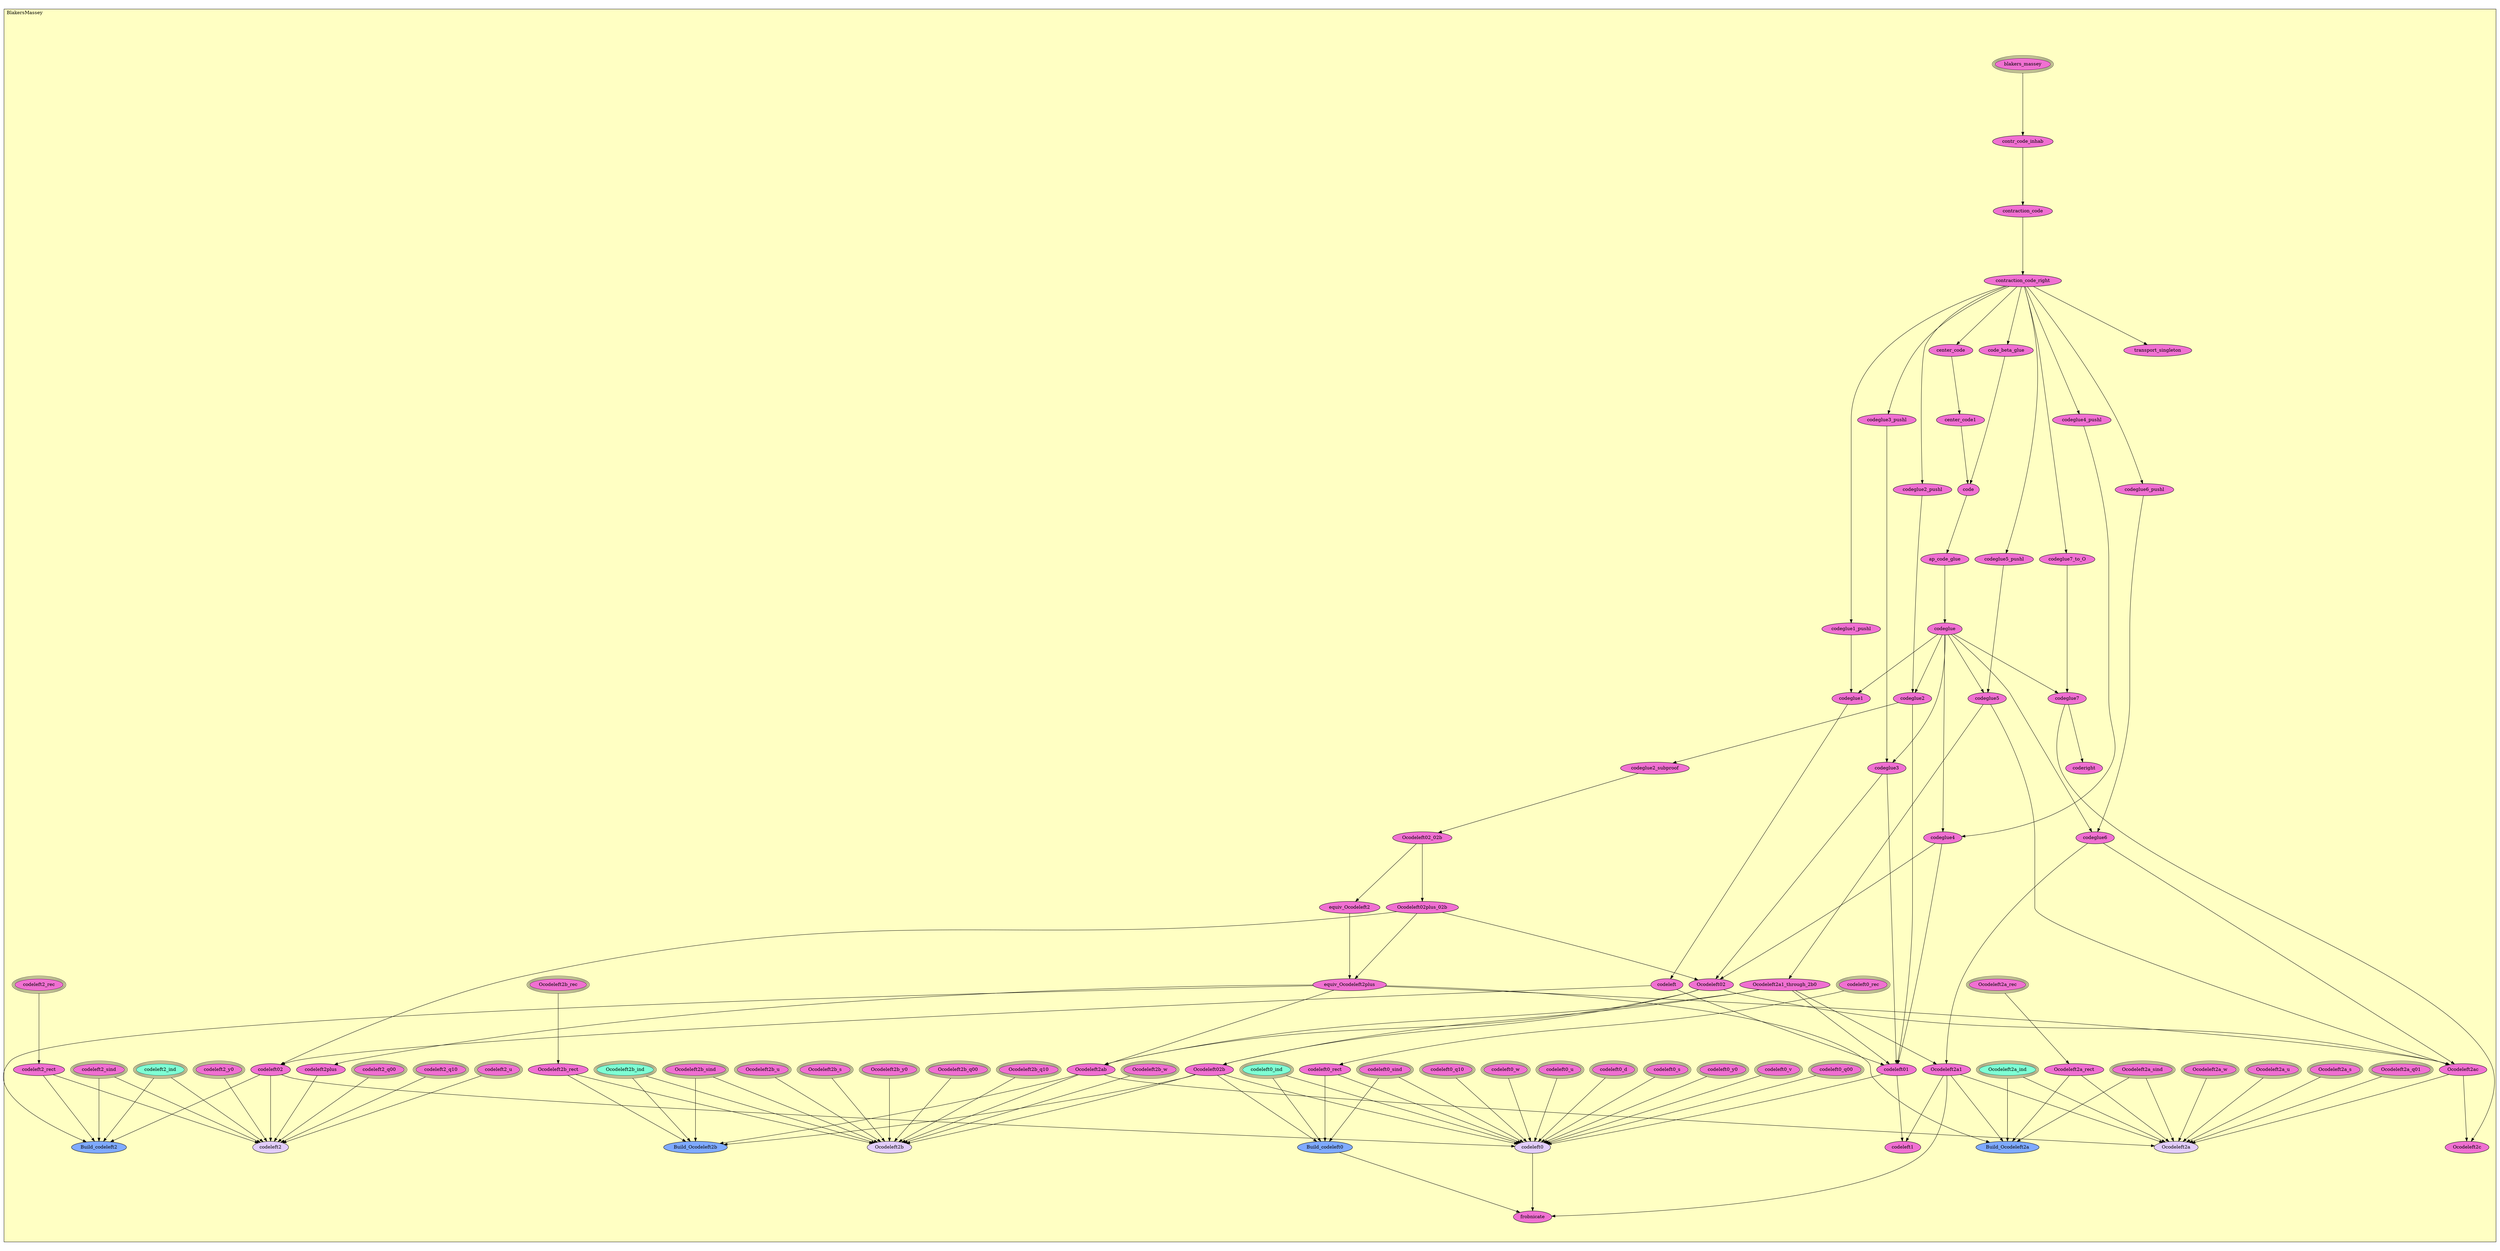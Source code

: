 digraph HoTT_Homotopy_BlakersMassey {
  graph [ratio=0.5]
  node [style=filled]
BlakersMassey_blakers_massey [label="blakers_massey", URL=<BlakersMassey.html#blakers_massey>, peripheries=3, fillcolor="#F070D1"] ;
BlakersMassey_contr_code_inhab [label="contr_code_inhab", URL=<BlakersMassey.html#contr_code_inhab>, fillcolor="#F070D1"] ;
BlakersMassey_contraction_code [label="contraction_code", URL=<BlakersMassey.html#contraction_code>, fillcolor="#F070D1"] ;
BlakersMassey_contraction_code_right [label="contraction_code_right", URL=<BlakersMassey.html#contraction_code_right>, fillcolor="#F070D1"] ;
BlakersMassey_center_code [label="center_code", URL=<BlakersMassey.html#center_code>, fillcolor="#F070D1"] ;
BlakersMassey_center_code1 [label="center_code1", URL=<BlakersMassey.html#center_code1>, fillcolor="#F070D1"] ;
BlakersMassey_code_beta_glue [label="code_beta_glue", URL=<BlakersMassey.html#code_beta_glue>, fillcolor="#F070D1"] ;
BlakersMassey_code [label="code", URL=<BlakersMassey.html#code>, fillcolor="#F070D1"] ;
BlakersMassey_ap_code_glue [label="ap_code_glue", URL=<BlakersMassey.html#ap_code_glue>, fillcolor="#F070D1"] ;
BlakersMassey_codeglue [label="codeglue", URL=<BlakersMassey.html#codeglue>, fillcolor="#F070D1"] ;
BlakersMassey_codeglue7_to_O [label="codeglue7_to_O", URL=<BlakersMassey.html#codeglue7_to_O>, fillcolor="#F070D1"] ;
BlakersMassey_codeglue7 [label="codeglue7", URL=<BlakersMassey.html#codeglue7>, fillcolor="#F070D1"] ;
BlakersMassey_codeglue6_pushl [label="codeglue6_pushl", URL=<BlakersMassey.html#codeglue6_pushl>, fillcolor="#F070D1"] ;
BlakersMassey_codeglue6 [label="codeglue6", URL=<BlakersMassey.html#codeglue6>, fillcolor="#F070D1"] ;
BlakersMassey_codeglue5_pushl [label="codeglue5_pushl", URL=<BlakersMassey.html#codeglue5_pushl>, fillcolor="#F070D1"] ;
BlakersMassey_codeglue5 [label="codeglue5", URL=<BlakersMassey.html#codeglue5>, fillcolor="#F070D1"] ;
BlakersMassey_codeglue4_pushl [label="codeglue4_pushl", URL=<BlakersMassey.html#codeglue4_pushl>, fillcolor="#F070D1"] ;
BlakersMassey_codeglue4 [label="codeglue4", URL=<BlakersMassey.html#codeglue4>, fillcolor="#F070D1"] ;
BlakersMassey_codeglue3_pushl [label="codeglue3_pushl", URL=<BlakersMassey.html#codeglue3_pushl>, fillcolor="#F070D1"] ;
BlakersMassey_codeglue3 [label="codeglue3", URL=<BlakersMassey.html#codeglue3>, fillcolor="#F070D1"] ;
BlakersMassey_codeglue2_pushl [label="codeglue2_pushl", URL=<BlakersMassey.html#codeglue2_pushl>, fillcolor="#F070D1"] ;
BlakersMassey_codeglue2 [label="codeglue2", URL=<BlakersMassey.html#codeglue2>, fillcolor="#F070D1"] ;
BlakersMassey_codeglue2_subproof [label="codeglue2_subproof", URL=<BlakersMassey.html#codeglue2_subproof>, fillcolor="#F070D1"] ;
BlakersMassey_codeglue1_pushl [label="codeglue1_pushl", URL=<BlakersMassey.html#codeglue1_pushl>, fillcolor="#F070D1"] ;
BlakersMassey_codeglue1 [label="codeglue1", URL=<BlakersMassey.html#codeglue1>, fillcolor="#F070D1"] ;
BlakersMassey_Ocodeleft2a1_through_2b0 [label="Ocodeleft2a1_through_2b0", URL=<BlakersMassey.html#Ocodeleft2a1_through_2b0>, fillcolor="#F070D1"] ;
BlakersMassey_Ocodeleft2a1 [label="Ocodeleft2a1", URL=<BlakersMassey.html#Ocodeleft2a1>, fillcolor="#F070D1"] ;
BlakersMassey_Ocodeleft02_02b [label="Ocodeleft02_02b", URL=<BlakersMassey.html#Ocodeleft02_02b>, fillcolor="#F070D1"] ;
BlakersMassey_Ocodeleft02plus_02b [label="Ocodeleft02plus_02b", URL=<BlakersMassey.html#Ocodeleft02plus_02b>, fillcolor="#F070D1"] ;
BlakersMassey_Ocodeleft02 [label="Ocodeleft02", URL=<BlakersMassey.html#Ocodeleft02>, fillcolor="#F070D1"] ;
BlakersMassey_Ocodeleft02b [label="Ocodeleft02b", URL=<BlakersMassey.html#Ocodeleft02b>, fillcolor="#F070D1"] ;
BlakersMassey_equiv_Ocodeleft2 [label="equiv_Ocodeleft2", URL=<BlakersMassey.html#equiv_Ocodeleft2>, fillcolor="#F070D1"] ;
BlakersMassey_equiv_Ocodeleft2plus [label="equiv_Ocodeleft2plus", URL=<BlakersMassey.html#equiv_Ocodeleft2plus>, fillcolor="#F070D1"] ;
BlakersMassey_Ocodeleft2ac [label="Ocodeleft2ac", URL=<BlakersMassey.html#Ocodeleft2ac>, fillcolor="#F070D1"] ;
BlakersMassey_Ocodeleft2ab [label="Ocodeleft2ab", URL=<BlakersMassey.html#Ocodeleft2ab>, fillcolor="#F070D1"] ;
BlakersMassey_Ocodeleft2a_u [label="Ocodeleft2a_u", URL=<BlakersMassey.html#Ocodeleft2a_u>, peripheries=3, fillcolor="#F070D1"] ;
BlakersMassey_Ocodeleft2a_w [label="Ocodeleft2a_w", URL=<BlakersMassey.html#Ocodeleft2a_w>, peripheries=3, fillcolor="#F070D1"] ;
BlakersMassey_Ocodeleft2a_q01 [label="Ocodeleft2a_q01", URL=<BlakersMassey.html#Ocodeleft2a_q01>, peripheries=3, fillcolor="#F070D1"] ;
BlakersMassey_Ocodeleft2a_s [label="Ocodeleft2a_s", URL=<BlakersMassey.html#Ocodeleft2a_s>, peripheries=3, fillcolor="#F070D1"] ;
BlakersMassey_Ocodeleft2a_sind [label="Ocodeleft2a_sind", URL=<BlakersMassey.html#Ocodeleft2a_sind>, peripheries=3, fillcolor="#F070D1"] ;
BlakersMassey_Ocodeleft2a_rec [label="Ocodeleft2a_rec", URL=<BlakersMassey.html#Ocodeleft2a_rec>, peripheries=3, fillcolor="#F070D1"] ;
BlakersMassey_Ocodeleft2a_ind [label="Ocodeleft2a_ind", URL=<BlakersMassey.html#Ocodeleft2a_ind>, peripheries=3, fillcolor="#7FFFD4"] ;
BlakersMassey_Ocodeleft2a_rect [label="Ocodeleft2a_rect", URL=<BlakersMassey.html#Ocodeleft2a_rect>, fillcolor="#F070D1"] ;
BlakersMassey_Build_Ocodeleft2a [label="Build_Ocodeleft2a", URL=<BlakersMassey.html#Build_Ocodeleft2a>, fillcolor="#7FAAFF"] ;
BlakersMassey_Ocodeleft2a [label="Ocodeleft2a", URL=<BlakersMassey.html#Ocodeleft2a>, fillcolor="#E2CDFA"] ;
BlakersMassey_Ocodeleft2c [label="Ocodeleft2c", URL=<BlakersMassey.html#Ocodeleft2c>, fillcolor="#F070D1"] ;
BlakersMassey_Ocodeleft2b_u [label="Ocodeleft2b_u", URL=<BlakersMassey.html#Ocodeleft2b_u>, peripheries=3, fillcolor="#F070D1"] ;
BlakersMassey_Ocodeleft2b_w [label="Ocodeleft2b_w", URL=<BlakersMassey.html#Ocodeleft2b_w>, peripheries=3, fillcolor="#F070D1"] ;
BlakersMassey_Ocodeleft2b_q10 [label="Ocodeleft2b_q10", URL=<BlakersMassey.html#Ocodeleft2b_q10>, peripheries=3, fillcolor="#F070D1"] ;
BlakersMassey_Ocodeleft2b_q00 [label="Ocodeleft2b_q00", URL=<BlakersMassey.html#Ocodeleft2b_q00>, peripheries=3, fillcolor="#F070D1"] ;
BlakersMassey_Ocodeleft2b_y0 [label="Ocodeleft2b_y0", URL=<BlakersMassey.html#Ocodeleft2b_y0>, peripheries=3, fillcolor="#F070D1"] ;
BlakersMassey_Ocodeleft2b_s [label="Ocodeleft2b_s", URL=<BlakersMassey.html#Ocodeleft2b_s>, peripheries=3, fillcolor="#F070D1"] ;
BlakersMassey_Ocodeleft2b_sind [label="Ocodeleft2b_sind", URL=<BlakersMassey.html#Ocodeleft2b_sind>, peripheries=3, fillcolor="#F070D1"] ;
BlakersMassey_Ocodeleft2b_rec [label="Ocodeleft2b_rec", URL=<BlakersMassey.html#Ocodeleft2b_rec>, peripheries=3, fillcolor="#F070D1"] ;
BlakersMassey_Ocodeleft2b_ind [label="Ocodeleft2b_ind", URL=<BlakersMassey.html#Ocodeleft2b_ind>, peripheries=3, fillcolor="#7FFFD4"] ;
BlakersMassey_Ocodeleft2b_rect [label="Ocodeleft2b_rect", URL=<BlakersMassey.html#Ocodeleft2b_rect>, fillcolor="#F070D1"] ;
BlakersMassey_Build_Ocodeleft2b [label="Build_Ocodeleft2b", URL=<BlakersMassey.html#Build_Ocodeleft2b>, fillcolor="#7FAAFF"] ;
BlakersMassey_Ocodeleft2b [label="Ocodeleft2b", URL=<BlakersMassey.html#Ocodeleft2b>, fillcolor="#E2CDFA"] ;
BlakersMassey_codeleft2plus [label="codeleft2plus", URL=<BlakersMassey.html#codeleft2plus>, fillcolor="#F070D1"] ;
BlakersMassey_codeleft [label="codeleft", URL=<BlakersMassey.html#codeleft>, fillcolor="#F070D1"] ;
BlakersMassey_codeleft02 [label="codeleft02", URL=<BlakersMassey.html#codeleft02>, fillcolor="#F070D1"] ;
BlakersMassey_codeleft01 [label="codeleft01", URL=<BlakersMassey.html#codeleft01>, fillcolor="#F070D1"] ;
BlakersMassey_codeleft0_d [label="codeleft0_d", URL=<BlakersMassey.html#codeleft0_d>, peripheries=3, fillcolor="#F070D1"] ;
BlakersMassey_codeleft0_u [label="codeleft0_u", URL=<BlakersMassey.html#codeleft0_u>, peripheries=3, fillcolor="#F070D1"] ;
BlakersMassey_codeleft0_w [label="codeleft0_w", URL=<BlakersMassey.html#codeleft0_w>, peripheries=3, fillcolor="#F070D1"] ;
BlakersMassey_codeleft0_q10 [label="codeleft0_q10", URL=<BlakersMassey.html#codeleft0_q10>, peripheries=3, fillcolor="#F070D1"] ;
BlakersMassey_codeleft0_q00 [label="codeleft0_q00", URL=<BlakersMassey.html#codeleft0_q00>, peripheries=3, fillcolor="#F070D1"] ;
BlakersMassey_codeleft0_v [label="codeleft0_v", URL=<BlakersMassey.html#codeleft0_v>, peripheries=3, fillcolor="#F070D1"] ;
BlakersMassey_codeleft0_y0 [label="codeleft0_y0", URL=<BlakersMassey.html#codeleft0_y0>, peripheries=3, fillcolor="#F070D1"] ;
BlakersMassey_codeleft0_s [label="codeleft0_s", URL=<BlakersMassey.html#codeleft0_s>, peripheries=3, fillcolor="#F070D1"] ;
BlakersMassey_codeleft0_sind [label="codeleft0_sind", URL=<BlakersMassey.html#codeleft0_sind>, peripheries=3, fillcolor="#F070D1"] ;
BlakersMassey_codeleft0_rec [label="codeleft0_rec", URL=<BlakersMassey.html#codeleft0_rec>, peripheries=3, fillcolor="#F070D1"] ;
BlakersMassey_codeleft0_ind [label="codeleft0_ind", URL=<BlakersMassey.html#codeleft0_ind>, peripheries=3, fillcolor="#7FFFD4"] ;
BlakersMassey_codeleft0_rect [label="codeleft0_rect", URL=<BlakersMassey.html#codeleft0_rect>, fillcolor="#F070D1"] ;
BlakersMassey_Build_codeleft0 [label="Build_codeleft0", URL=<BlakersMassey.html#Build_codeleft0>, fillcolor="#7FAAFF"] ;
BlakersMassey_codeleft0 [label="codeleft0", URL=<BlakersMassey.html#codeleft0>, fillcolor="#E2CDFA"] ;
BlakersMassey_codeleft2_u [label="codeleft2_u", URL=<BlakersMassey.html#codeleft2_u>, peripheries=3, fillcolor="#F070D1"] ;
BlakersMassey_codeleft2_q10 [label="codeleft2_q10", URL=<BlakersMassey.html#codeleft2_q10>, peripheries=3, fillcolor="#F070D1"] ;
BlakersMassey_codeleft2_q00 [label="codeleft2_q00", URL=<BlakersMassey.html#codeleft2_q00>, peripheries=3, fillcolor="#F070D1"] ;
BlakersMassey_codeleft2_y0 [label="codeleft2_y0", URL=<BlakersMassey.html#codeleft2_y0>, peripheries=3, fillcolor="#F070D1"] ;
BlakersMassey_codeleft2_sind [label="codeleft2_sind", URL=<BlakersMassey.html#codeleft2_sind>, peripheries=3, fillcolor="#F070D1"] ;
BlakersMassey_codeleft2_rec [label="codeleft2_rec", URL=<BlakersMassey.html#codeleft2_rec>, peripheries=3, fillcolor="#F070D1"] ;
BlakersMassey_codeleft2_ind [label="codeleft2_ind", URL=<BlakersMassey.html#codeleft2_ind>, peripheries=3, fillcolor="#7FFFD4"] ;
BlakersMassey_codeleft2_rect [label="codeleft2_rect", URL=<BlakersMassey.html#codeleft2_rect>, fillcolor="#F070D1"] ;
BlakersMassey_Build_codeleft2 [label="Build_codeleft2", URL=<BlakersMassey.html#Build_codeleft2>, fillcolor="#7FAAFF"] ;
BlakersMassey_codeleft2 [label="codeleft2", URL=<BlakersMassey.html#codeleft2>, fillcolor="#E2CDFA"] ;
BlakersMassey_codeleft1 [label="codeleft1", URL=<BlakersMassey.html#codeleft1>, fillcolor="#F070D1"] ;
BlakersMassey_coderight [label="coderight", URL=<BlakersMassey.html#coderight>, fillcolor="#F070D1"] ;
BlakersMassey_frobnicate [label="frobnicate", URL=<BlakersMassey.html#frobnicate>, fillcolor="#F070D1"] ;
BlakersMassey_transport_singleton [label="transport_singleton", URL=<BlakersMassey.html#transport_singleton>, fillcolor="#F070D1"] ;
  BlakersMassey_blakers_massey -> BlakersMassey_contr_code_inhab [] ;
  BlakersMassey_contr_code_inhab -> BlakersMassey_contraction_code [] ;
  BlakersMassey_contraction_code -> BlakersMassey_contraction_code_right [] ;
  BlakersMassey_contraction_code_right -> BlakersMassey_center_code [] ;
  BlakersMassey_contraction_code_right -> BlakersMassey_code_beta_glue [] ;
  BlakersMassey_contraction_code_right -> BlakersMassey_codeglue7_to_O [] ;
  BlakersMassey_contraction_code_right -> BlakersMassey_codeglue6_pushl [] ;
  BlakersMassey_contraction_code_right -> BlakersMassey_codeglue5_pushl [] ;
  BlakersMassey_contraction_code_right -> BlakersMassey_codeglue4_pushl [] ;
  BlakersMassey_contraction_code_right -> BlakersMassey_codeglue3_pushl [] ;
  BlakersMassey_contraction_code_right -> BlakersMassey_codeglue2_pushl [] ;
  BlakersMassey_contraction_code_right -> BlakersMassey_codeglue1_pushl [] ;
  BlakersMassey_contraction_code_right -> BlakersMassey_transport_singleton [] ;
  BlakersMassey_center_code -> BlakersMassey_center_code1 [] ;
  BlakersMassey_center_code1 -> BlakersMassey_code [] ;
  BlakersMassey_code_beta_glue -> BlakersMassey_code [] ;
  BlakersMassey_code -> BlakersMassey_ap_code_glue [] ;
  BlakersMassey_ap_code_glue -> BlakersMassey_codeglue [] ;
  BlakersMassey_codeglue -> BlakersMassey_codeglue7 [] ;
  BlakersMassey_codeglue -> BlakersMassey_codeglue6 [] ;
  BlakersMassey_codeglue -> BlakersMassey_codeglue5 [] ;
  BlakersMassey_codeglue -> BlakersMassey_codeglue4 [] ;
  BlakersMassey_codeglue -> BlakersMassey_codeglue3 [] ;
  BlakersMassey_codeglue -> BlakersMassey_codeglue2 [] ;
  BlakersMassey_codeglue -> BlakersMassey_codeglue1 [] ;
  BlakersMassey_codeglue7_to_O -> BlakersMassey_codeglue7 [] ;
  BlakersMassey_codeglue7 -> BlakersMassey_Ocodeleft2c [] ;
  BlakersMassey_codeglue7 -> BlakersMassey_coderight [] ;
  BlakersMassey_codeglue6_pushl -> BlakersMassey_codeglue6 [] ;
  BlakersMassey_codeglue6 -> BlakersMassey_Ocodeleft2a1 [] ;
  BlakersMassey_codeglue6 -> BlakersMassey_Ocodeleft2ac [] ;
  BlakersMassey_codeglue5_pushl -> BlakersMassey_codeglue5 [] ;
  BlakersMassey_codeglue5 -> BlakersMassey_Ocodeleft2a1_through_2b0 [] ;
  BlakersMassey_codeglue5 -> BlakersMassey_Ocodeleft2ac [] ;
  BlakersMassey_codeglue4_pushl -> BlakersMassey_codeglue4 [] ;
  BlakersMassey_codeglue4 -> BlakersMassey_Ocodeleft02 [] ;
  BlakersMassey_codeglue4 -> BlakersMassey_codeleft01 [] ;
  BlakersMassey_codeglue3_pushl -> BlakersMassey_codeglue3 [] ;
  BlakersMassey_codeglue3 -> BlakersMassey_Ocodeleft02 [] ;
  BlakersMassey_codeglue3 -> BlakersMassey_codeleft01 [] ;
  BlakersMassey_codeglue2_pushl -> BlakersMassey_codeglue2 [] ;
  BlakersMassey_codeglue2 -> BlakersMassey_codeglue2_subproof [] ;
  BlakersMassey_codeglue2 -> BlakersMassey_codeleft01 [] ;
  BlakersMassey_codeglue2_subproof -> BlakersMassey_Ocodeleft02_02b [] ;
  BlakersMassey_codeglue1_pushl -> BlakersMassey_codeglue1 [] ;
  BlakersMassey_codeglue1 -> BlakersMassey_codeleft [] ;
  BlakersMassey_Ocodeleft2a1_through_2b0 -> BlakersMassey_Ocodeleft2a1 [] ;
  BlakersMassey_Ocodeleft2a1_through_2b0 -> BlakersMassey_Ocodeleft02b [] ;
  BlakersMassey_Ocodeleft2a1_through_2b0 -> BlakersMassey_Ocodeleft2ab [] ;
  BlakersMassey_Ocodeleft2a1_through_2b0 -> BlakersMassey_codeleft01 [] ;
  BlakersMassey_Ocodeleft2a1 -> BlakersMassey_Build_Ocodeleft2a [] ;
  BlakersMassey_Ocodeleft2a1 -> BlakersMassey_Ocodeleft2a [] ;
  BlakersMassey_Ocodeleft2a1 -> BlakersMassey_codeleft1 [] ;
  BlakersMassey_Ocodeleft2a1 -> BlakersMassey_frobnicate [] ;
  BlakersMassey_Ocodeleft02_02b -> BlakersMassey_Ocodeleft02plus_02b [] ;
  BlakersMassey_Ocodeleft02_02b -> BlakersMassey_equiv_Ocodeleft2 [] ;
  BlakersMassey_Ocodeleft02plus_02b -> BlakersMassey_Ocodeleft02 [] ;
  BlakersMassey_Ocodeleft02plus_02b -> BlakersMassey_equiv_Ocodeleft2plus [] ;
  BlakersMassey_Ocodeleft02plus_02b -> BlakersMassey_codeleft02 [] ;
  BlakersMassey_Ocodeleft02 -> BlakersMassey_Ocodeleft02b [] ;
  BlakersMassey_Ocodeleft02 -> BlakersMassey_Ocodeleft2ac [] ;
  BlakersMassey_Ocodeleft02 -> BlakersMassey_Ocodeleft2ab [] ;
  BlakersMassey_Ocodeleft02b -> BlakersMassey_Build_Ocodeleft2b [] ;
  BlakersMassey_Ocodeleft02b -> BlakersMassey_Ocodeleft2b [] ;
  BlakersMassey_Ocodeleft02b -> BlakersMassey_Build_codeleft0 [] ;
  BlakersMassey_Ocodeleft02b -> BlakersMassey_codeleft0 [] ;
  BlakersMassey_equiv_Ocodeleft2 -> BlakersMassey_equiv_Ocodeleft2plus [] ;
  BlakersMassey_equiv_Ocodeleft2plus -> BlakersMassey_Ocodeleft2ac [] ;
  BlakersMassey_equiv_Ocodeleft2plus -> BlakersMassey_Ocodeleft2ab [] ;
  BlakersMassey_equiv_Ocodeleft2plus -> BlakersMassey_Build_Ocodeleft2a [] ;
  BlakersMassey_equiv_Ocodeleft2plus -> BlakersMassey_codeleft2plus [] ;
  BlakersMassey_equiv_Ocodeleft2plus -> BlakersMassey_Build_codeleft2 [] ;
  BlakersMassey_Ocodeleft2ac -> BlakersMassey_Ocodeleft2a [] ;
  BlakersMassey_Ocodeleft2ac -> BlakersMassey_Ocodeleft2c [] ;
  BlakersMassey_Ocodeleft2ab -> BlakersMassey_Ocodeleft2a [] ;
  BlakersMassey_Ocodeleft2ab -> BlakersMassey_Build_Ocodeleft2b [] ;
  BlakersMassey_Ocodeleft2ab -> BlakersMassey_Ocodeleft2b [] ;
  BlakersMassey_Ocodeleft2a_u -> BlakersMassey_Ocodeleft2a [] ;
  BlakersMassey_Ocodeleft2a_w -> BlakersMassey_Ocodeleft2a [] ;
  BlakersMassey_Ocodeleft2a_q01 -> BlakersMassey_Ocodeleft2a [] ;
  BlakersMassey_Ocodeleft2a_s -> BlakersMassey_Ocodeleft2a [] ;
  BlakersMassey_Ocodeleft2a_sind -> BlakersMassey_Build_Ocodeleft2a [] ;
  BlakersMassey_Ocodeleft2a_sind -> BlakersMassey_Ocodeleft2a [] ;
  BlakersMassey_Ocodeleft2a_rec -> BlakersMassey_Ocodeleft2a_rect [] ;
  BlakersMassey_Ocodeleft2a_ind -> BlakersMassey_Build_Ocodeleft2a [] ;
  BlakersMassey_Ocodeleft2a_ind -> BlakersMassey_Ocodeleft2a [] ;
  BlakersMassey_Ocodeleft2a_rect -> BlakersMassey_Build_Ocodeleft2a [] ;
  BlakersMassey_Ocodeleft2a_rect -> BlakersMassey_Ocodeleft2a [] ;
  BlakersMassey_Ocodeleft2b_u -> BlakersMassey_Ocodeleft2b [] ;
  BlakersMassey_Ocodeleft2b_w -> BlakersMassey_Ocodeleft2b [] ;
  BlakersMassey_Ocodeleft2b_q10 -> BlakersMassey_Ocodeleft2b [] ;
  BlakersMassey_Ocodeleft2b_q00 -> BlakersMassey_Ocodeleft2b [] ;
  BlakersMassey_Ocodeleft2b_y0 -> BlakersMassey_Ocodeleft2b [] ;
  BlakersMassey_Ocodeleft2b_s -> BlakersMassey_Ocodeleft2b [] ;
  BlakersMassey_Ocodeleft2b_sind -> BlakersMassey_Build_Ocodeleft2b [] ;
  BlakersMassey_Ocodeleft2b_sind -> BlakersMassey_Ocodeleft2b [] ;
  BlakersMassey_Ocodeleft2b_rec -> BlakersMassey_Ocodeleft2b_rect [] ;
  BlakersMassey_Ocodeleft2b_ind -> BlakersMassey_Build_Ocodeleft2b [] ;
  BlakersMassey_Ocodeleft2b_ind -> BlakersMassey_Ocodeleft2b [] ;
  BlakersMassey_Ocodeleft2b_rect -> BlakersMassey_Build_Ocodeleft2b [] ;
  BlakersMassey_Ocodeleft2b_rect -> BlakersMassey_Ocodeleft2b [] ;
  BlakersMassey_codeleft2plus -> BlakersMassey_codeleft2 [] ;
  BlakersMassey_codeleft -> BlakersMassey_codeleft02 [] ;
  BlakersMassey_codeleft -> BlakersMassey_codeleft01 [] ;
  BlakersMassey_codeleft02 -> BlakersMassey_codeleft0 [] ;
  BlakersMassey_codeleft02 -> BlakersMassey_Build_codeleft2 [] ;
  BlakersMassey_codeleft02 -> BlakersMassey_codeleft2 [] ;
  BlakersMassey_codeleft01 -> BlakersMassey_codeleft0 [] ;
  BlakersMassey_codeleft01 -> BlakersMassey_codeleft1 [] ;
  BlakersMassey_codeleft0_d -> BlakersMassey_codeleft0 [] ;
  BlakersMassey_codeleft0_u -> BlakersMassey_codeleft0 [] ;
  BlakersMassey_codeleft0_w -> BlakersMassey_codeleft0 [] ;
  BlakersMassey_codeleft0_q10 -> BlakersMassey_codeleft0 [] ;
  BlakersMassey_codeleft0_q00 -> BlakersMassey_codeleft0 [] ;
  BlakersMassey_codeleft0_v -> BlakersMassey_codeleft0 [] ;
  BlakersMassey_codeleft0_y0 -> BlakersMassey_codeleft0 [] ;
  BlakersMassey_codeleft0_s -> BlakersMassey_codeleft0 [] ;
  BlakersMassey_codeleft0_sind -> BlakersMassey_Build_codeleft0 [] ;
  BlakersMassey_codeleft0_sind -> BlakersMassey_codeleft0 [] ;
  BlakersMassey_codeleft0_rec -> BlakersMassey_codeleft0_rect [] ;
  BlakersMassey_codeleft0_ind -> BlakersMassey_Build_codeleft0 [] ;
  BlakersMassey_codeleft0_ind -> BlakersMassey_codeleft0 [] ;
  BlakersMassey_codeleft0_rect -> BlakersMassey_Build_codeleft0 [] ;
  BlakersMassey_codeleft0_rect -> BlakersMassey_codeleft0 [] ;
  BlakersMassey_Build_codeleft0 -> BlakersMassey_frobnicate [] ;
  BlakersMassey_codeleft0 -> BlakersMassey_frobnicate [] ;
  BlakersMassey_codeleft2_u -> BlakersMassey_codeleft2 [] ;
  BlakersMassey_codeleft2_q10 -> BlakersMassey_codeleft2 [] ;
  BlakersMassey_codeleft2_q00 -> BlakersMassey_codeleft2 [] ;
  BlakersMassey_codeleft2_y0 -> BlakersMassey_codeleft2 [] ;
  BlakersMassey_codeleft2_sind -> BlakersMassey_Build_codeleft2 [] ;
  BlakersMassey_codeleft2_sind -> BlakersMassey_codeleft2 [] ;
  BlakersMassey_codeleft2_rec -> BlakersMassey_codeleft2_rect [] ;
  BlakersMassey_codeleft2_ind -> BlakersMassey_Build_codeleft2 [] ;
  BlakersMassey_codeleft2_ind -> BlakersMassey_codeleft2 [] ;
  BlakersMassey_codeleft2_rect -> BlakersMassey_Build_codeleft2 [] ;
  BlakersMassey_codeleft2_rect -> BlakersMassey_codeleft2 [] ;
subgraph cluster_BlakersMassey { label="BlakersMassey"; fillcolor="#FFFFC3"; labeljust=l; style=filled 
BlakersMassey_transport_singleton; BlakersMassey_frobnicate; BlakersMassey_coderight; BlakersMassey_codeleft1; BlakersMassey_codeleft2; BlakersMassey_Build_codeleft2; BlakersMassey_codeleft2_rect; BlakersMassey_codeleft2_ind; BlakersMassey_codeleft2_rec; BlakersMassey_codeleft2_sind; BlakersMassey_codeleft2_y0; BlakersMassey_codeleft2_q00; BlakersMassey_codeleft2_q10; BlakersMassey_codeleft2_u; BlakersMassey_codeleft0; BlakersMassey_Build_codeleft0; BlakersMassey_codeleft0_rect; BlakersMassey_codeleft0_ind; BlakersMassey_codeleft0_rec; BlakersMassey_codeleft0_sind; BlakersMassey_codeleft0_s; BlakersMassey_codeleft0_y0; BlakersMassey_codeleft0_v; BlakersMassey_codeleft0_q00; BlakersMassey_codeleft0_q10; BlakersMassey_codeleft0_w; BlakersMassey_codeleft0_u; BlakersMassey_codeleft0_d; BlakersMassey_codeleft01; BlakersMassey_codeleft02; BlakersMassey_codeleft; BlakersMassey_codeleft2plus; BlakersMassey_Ocodeleft2b; BlakersMassey_Build_Ocodeleft2b; BlakersMassey_Ocodeleft2b_rect; BlakersMassey_Ocodeleft2b_ind; BlakersMassey_Ocodeleft2b_rec; BlakersMassey_Ocodeleft2b_sind; BlakersMassey_Ocodeleft2b_s; BlakersMassey_Ocodeleft2b_y0; BlakersMassey_Ocodeleft2b_q00; BlakersMassey_Ocodeleft2b_q10; BlakersMassey_Ocodeleft2b_w; BlakersMassey_Ocodeleft2b_u; BlakersMassey_Ocodeleft2c; BlakersMassey_Ocodeleft2a; BlakersMassey_Build_Ocodeleft2a; BlakersMassey_Ocodeleft2a_rect; BlakersMassey_Ocodeleft2a_ind; BlakersMassey_Ocodeleft2a_rec; BlakersMassey_Ocodeleft2a_sind; BlakersMassey_Ocodeleft2a_s; BlakersMassey_Ocodeleft2a_q01; BlakersMassey_Ocodeleft2a_w; BlakersMassey_Ocodeleft2a_u; BlakersMassey_Ocodeleft2ab; BlakersMassey_Ocodeleft2ac; BlakersMassey_equiv_Ocodeleft2plus; BlakersMassey_equiv_Ocodeleft2; BlakersMassey_Ocodeleft02b; BlakersMassey_Ocodeleft02; BlakersMassey_Ocodeleft02plus_02b; BlakersMassey_Ocodeleft02_02b; BlakersMassey_Ocodeleft2a1; BlakersMassey_Ocodeleft2a1_through_2b0; BlakersMassey_codeglue1; BlakersMassey_codeglue1_pushl; BlakersMassey_codeglue2_subproof; BlakersMassey_codeglue2; BlakersMassey_codeglue2_pushl; BlakersMassey_codeglue3; BlakersMassey_codeglue3_pushl; BlakersMassey_codeglue4; BlakersMassey_codeglue4_pushl; BlakersMassey_codeglue5; BlakersMassey_codeglue5_pushl; BlakersMassey_codeglue6; BlakersMassey_codeglue6_pushl; BlakersMassey_codeglue7; BlakersMassey_codeglue7_to_O; BlakersMassey_codeglue; BlakersMassey_ap_code_glue; BlakersMassey_code; BlakersMassey_code_beta_glue; BlakersMassey_center_code1; BlakersMassey_center_code; BlakersMassey_contraction_code_right; BlakersMassey_contraction_code; BlakersMassey_contr_code_inhab; BlakersMassey_blakers_massey; };
} /* END */
